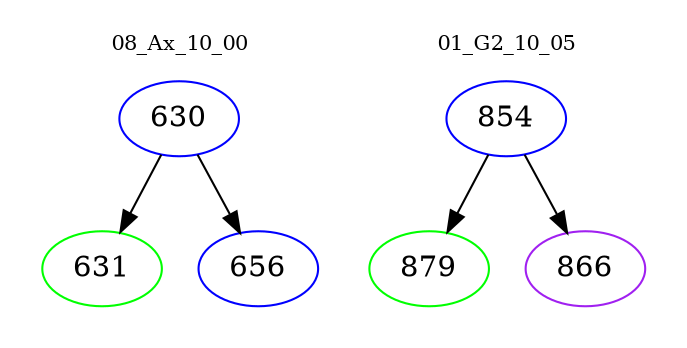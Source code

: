 digraph{
subgraph cluster_0 {
color = white
label = "08_Ax_10_00";
fontsize=10;
T0_630 [label="630", color="blue"]
T0_630 -> T0_631 [color="black"]
T0_631 [label="631", color="green"]
T0_630 -> T0_656 [color="black"]
T0_656 [label="656", color="blue"]
}
subgraph cluster_1 {
color = white
label = "01_G2_10_05";
fontsize=10;
T1_854 [label="854", color="blue"]
T1_854 -> T1_879 [color="black"]
T1_879 [label="879", color="green"]
T1_854 -> T1_866 [color="black"]
T1_866 [label="866", color="purple"]
}
}
